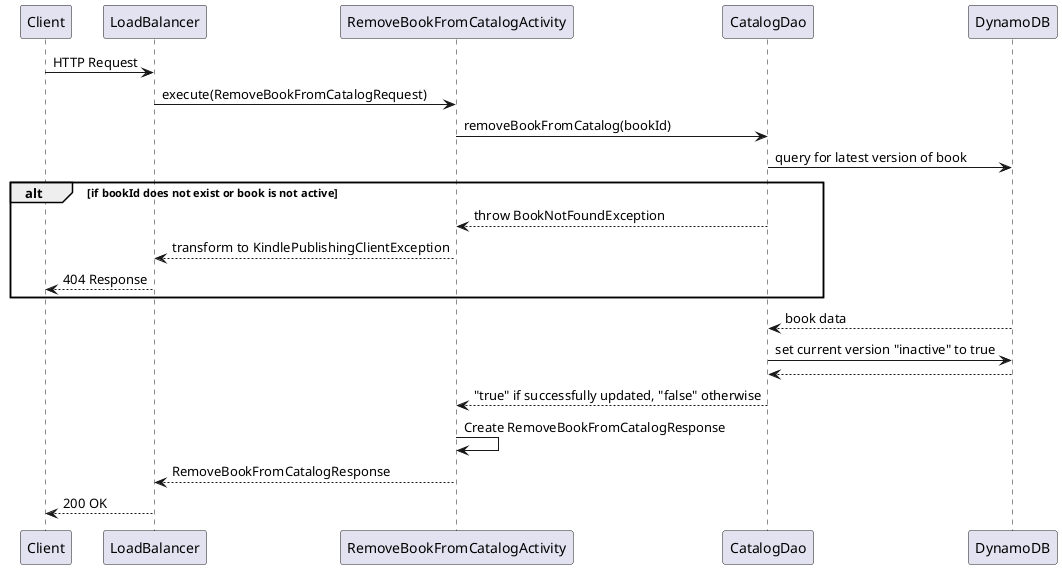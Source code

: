 @startuml
Client -> LoadBalancer: HTTP Request
LoadBalancer -> RemoveBookFromCatalogActivity: execute(RemoveBookFromCatalogRequest)
RemoveBookFromCatalogActivity -> CatalogDao: removeBookFromCatalog(bookId)
CatalogDao -> DynamoDB: query for latest version of book

alt if bookId does not exist or book is not active
RemoveBookFromCatalogActivity <-- CatalogDao : throw BookNotFoundException
LoadBalancer <-- RemoveBookFromCatalogActivity: transform to KindlePublishingClientException
Client <-- LoadBalancer: 404 Response
end

CatalogDao <-- DynamoDB: book data
'once we get the book data back, what do we do?
'  Need to change the inactive attribute to true on the latest version
CatalogDao -> DynamoDB: set current version "inactive" to true
CatalogDao <-- DynamoDB
RemoveBookFromCatalogActivity <-- CatalogDao: "true" if successfully updated, "false" otherwise
RemoveBookFromCatalogActivity -> RemoveBookFromCatalogActivity: Create RemoveBookFromCatalogResponse
LoadBalancer <-- RemoveBookFromCatalogActivity: RemoveBookFromCatalogResponse
Client <-- LoadBalancer: 200 OK

@enduml